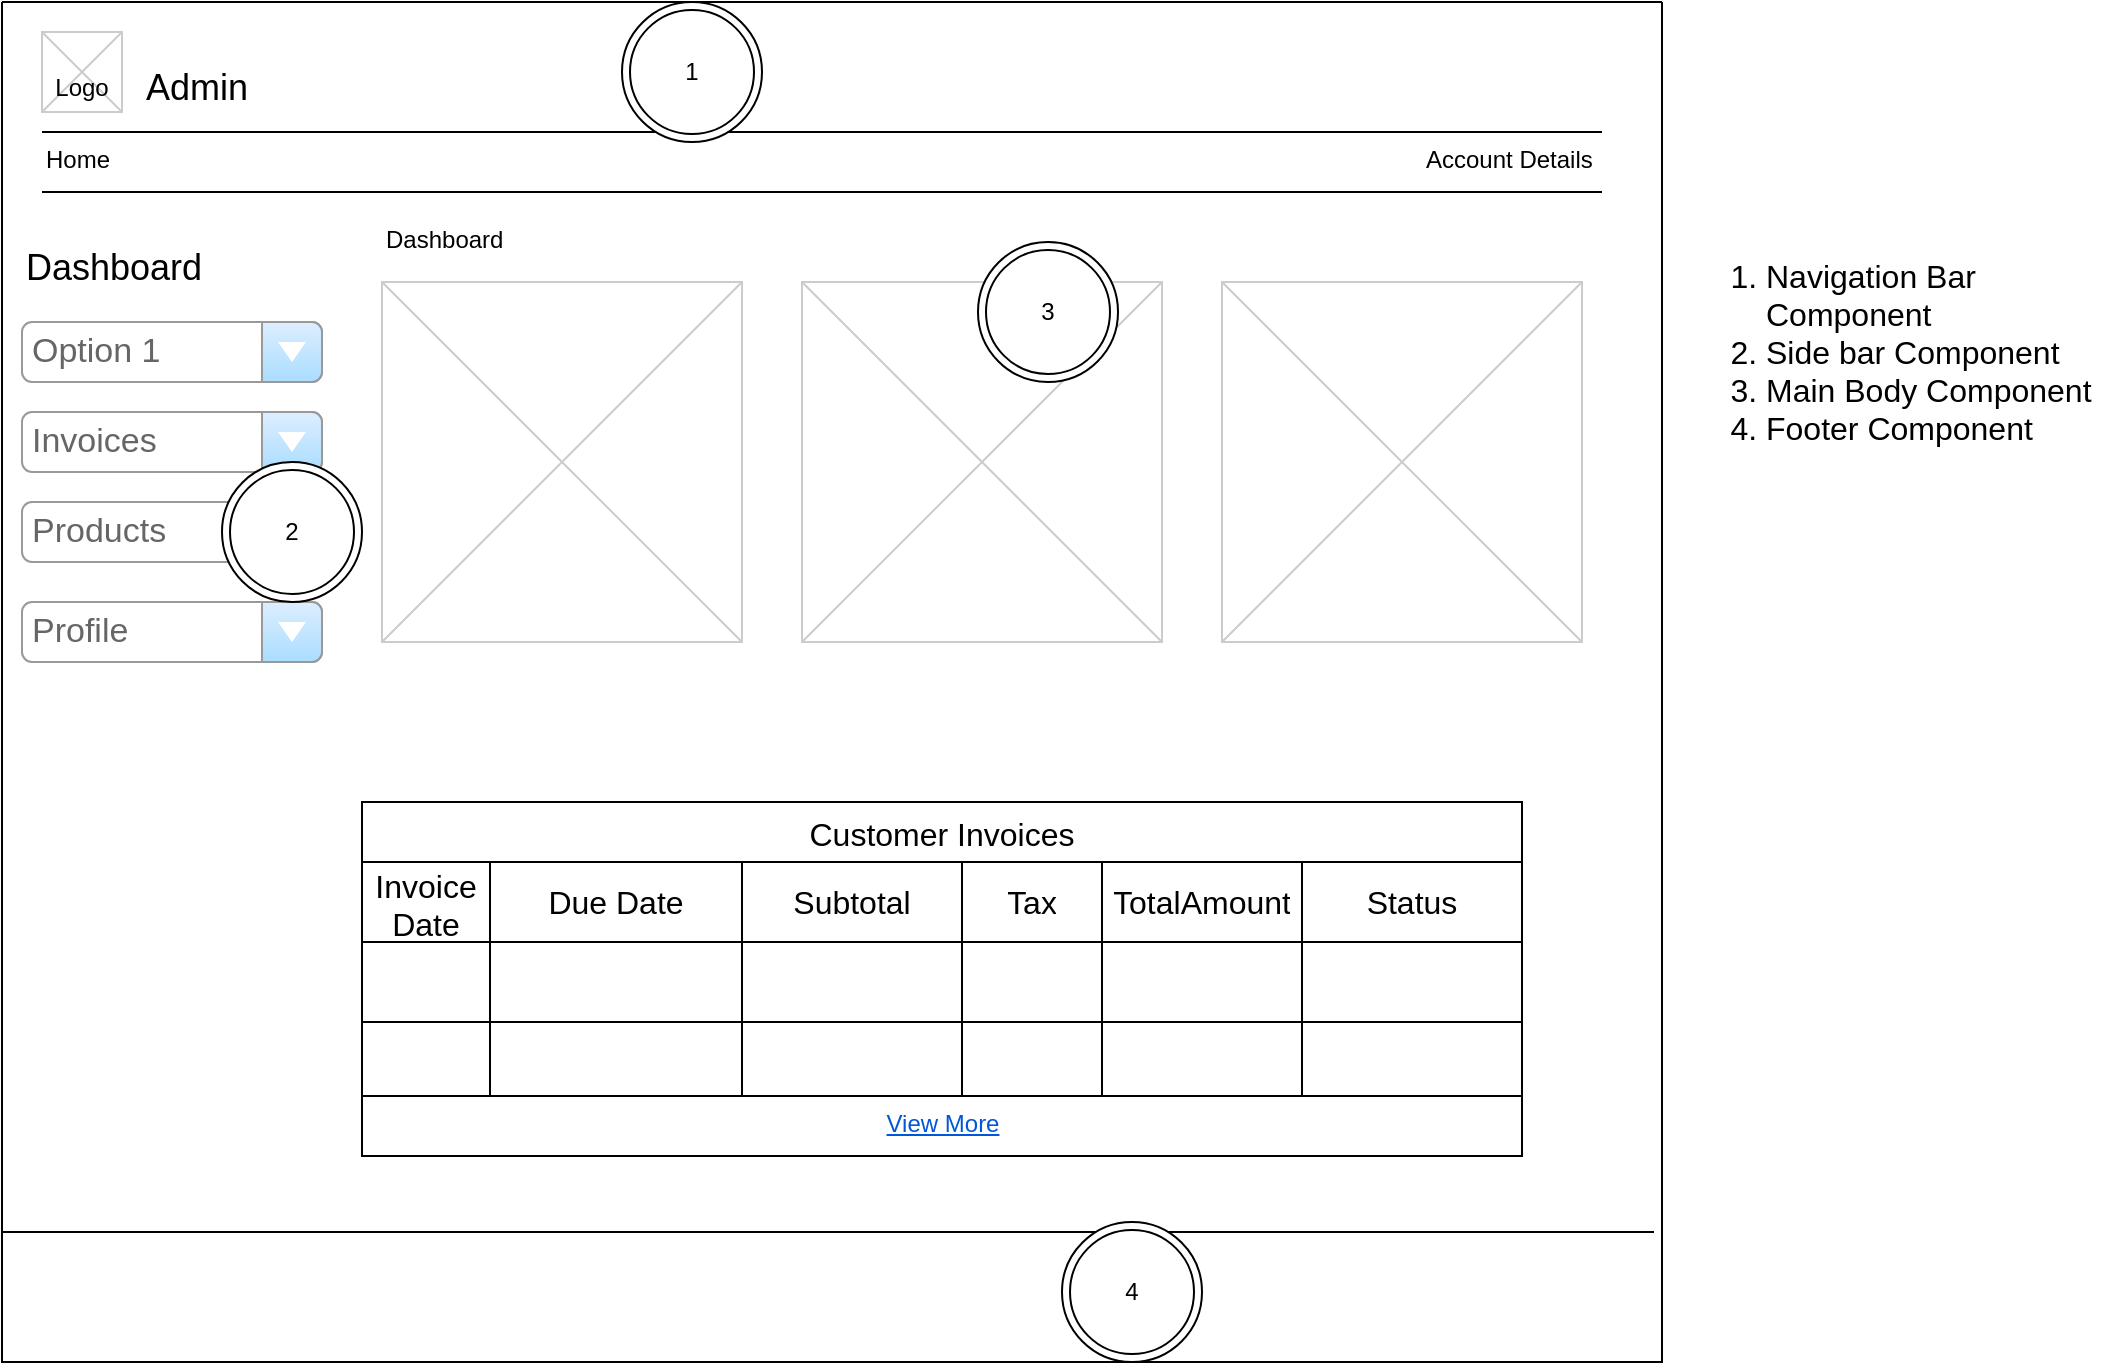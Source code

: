 <mxfile version="24.5.3" type="device">
  <diagram name="Page-1" id="f1b7ffb7-ca1e-a977-7cf5-a751b3c06c05">
    <mxGraphModel dx="1050" dy="557" grid="1" gridSize="10" guides="1" tooltips="1" connect="1" arrows="1" fold="1" page="1" pageScale="1" pageWidth="826" pageHeight="1169" background="none" math="0" shadow="0">
      <root>
        <mxCell id="0" />
        <mxCell id="1" parent="0" />
        <mxCell id="ylPcNcEXOAvtPoZ6D2o4-75" value="" style="swimlane;startSize=0;" parent="1" vertex="1">
          <mxGeometry width="830" height="680" as="geometry" />
        </mxCell>
        <mxCell id="ylPcNcEXOAvtPoZ6D2o4-73" value="" style="line;strokeWidth=1" parent="ylPcNcEXOAvtPoZ6D2o4-75" vertex="1">
          <mxGeometry y="610" width="826" height="10" as="geometry" />
        </mxCell>
        <mxCell id="SU2DJEcVdpv21ts9uff0-31" value="" style="verticalLabelPosition=bottom;verticalAlign=top;strokeWidth=1;shape=mxgraph.mockup.graphics.iconGrid;strokeColor=#CCCCCC;gridSize=1,1;" vertex="1" parent="ylPcNcEXOAvtPoZ6D2o4-75">
          <mxGeometry x="610" y="140" width="180" height="180" as="geometry" />
        </mxCell>
        <mxCell id="SU2DJEcVdpv21ts9uff0-59" value="4" style="ellipse;shape=doubleEllipse;whiteSpace=wrap;html=1;aspect=fixed;" vertex="1" parent="ylPcNcEXOAvtPoZ6D2o4-75">
          <mxGeometry x="530" y="610" width="70" height="70" as="geometry" />
        </mxCell>
        <mxCell id="13" value="" style="verticalLabelPosition=bottom;verticalAlign=top;strokeWidth=1;shape=mxgraph.mockup.graphics.iconGrid;strokeColor=#CCCCCC;gridSize=1,1;" parent="1" vertex="1">
          <mxGeometry x="190" y="140" width="180" height="180" as="geometry" />
        </mxCell>
        <mxCell id="2" value="Admin" style="text;spacingTop=-5;fontSize=18;fontStyle=0" parent="1" vertex="1">
          <mxGeometry x="70" y="30" width="230" height="20" as="geometry" />
        </mxCell>
        <mxCell id="3" value="" style="line;strokeWidth=1" parent="1" vertex="1">
          <mxGeometry x="20" y="60" width="780" height="10" as="geometry" />
        </mxCell>
        <mxCell id="4" value="" style="line;strokeWidth=1" parent="1" vertex="1">
          <mxGeometry x="20" y="90" width="780" height="10" as="geometry" />
        </mxCell>
        <mxCell id="5" value="Home" style="text;spacingTop=-5;" parent="1" vertex="1">
          <mxGeometry x="20" y="70.0" width="30" height="20" as="geometry" />
        </mxCell>
        <mxCell id="8" value="Dashboard" style="text;spacingTop=-5;" parent="1" vertex="1">
          <mxGeometry x="190" y="110" width="150" height="20" as="geometry" />
        </mxCell>
        <mxCell id="11" value="Account Details" style="text;spacingTop=-5;" parent="1" vertex="1">
          <mxGeometry x="710" y="70.0" width="30" height="20" as="geometry" />
        </mxCell>
        <mxCell id="20" value="" style="verticalLabelPosition=bottom;verticalAlign=top;strokeWidth=1;shape=mxgraph.mockup.graphics.iconGrid;strokeColor=#CCCCCC;gridSize=1,1;" parent="1" vertex="1">
          <mxGeometry x="20" y="15" width="40" height="40" as="geometry" />
        </mxCell>
        <mxCell id="21" value="&#xa;Logo" style="text;spacingTop=-5;align=center" parent="1" vertex="1">
          <mxGeometry x="20" y="20" width="40" height="40" as="geometry" />
        </mxCell>
        <mxCell id="ylPcNcEXOAvtPoZ6D2o4-65" value="" style="verticalLabelPosition=bottom;verticalAlign=top;strokeWidth=1;shape=mxgraph.mockup.graphics.iconGrid;strokeColor=#CCCCCC;gridSize=1,1;" parent="1" vertex="1">
          <mxGeometry x="400" y="140" width="180" height="180" as="geometry" />
        </mxCell>
        <mxCell id="ylPcNcEXOAvtPoZ6D2o4-66" value="Option 1" style="strokeWidth=1;shadow=0;dashed=0;align=center;html=1;shape=mxgraph.mockup.forms.comboBox;strokeColor=#999999;fillColor=#ddeeff;align=left;fillColor2=#aaddff;mainText=;fontColor=#666666;fontSize=17;spacingLeft=3;" parent="1" vertex="1">
          <mxGeometry x="10" y="160" width="150" height="30" as="geometry" />
        </mxCell>
        <mxCell id="ylPcNcEXOAvtPoZ6D2o4-67" value="Invoices" style="strokeWidth=1;shadow=0;dashed=0;align=center;html=1;shape=mxgraph.mockup.forms.comboBox;strokeColor=#999999;fillColor=#ddeeff;align=left;fillColor2=#aaddff;mainText=;fontColor=#666666;fontSize=17;spacingLeft=3;" parent="1" vertex="1">
          <mxGeometry x="10" y="205" width="150" height="30" as="geometry" />
        </mxCell>
        <mxCell id="ylPcNcEXOAvtPoZ6D2o4-68" value="Products" style="strokeWidth=1;shadow=0;dashed=0;align=center;html=1;shape=mxgraph.mockup.forms.comboBox;strokeColor=#999999;fillColor=#ddeeff;align=left;fillColor2=#aaddff;mainText=;fontColor=#666666;fontSize=17;spacingLeft=3;" parent="1" vertex="1">
          <mxGeometry x="10" y="250" width="150" height="30" as="geometry" />
        </mxCell>
        <mxCell id="ylPcNcEXOAvtPoZ6D2o4-69" value="Profile" style="strokeWidth=1;shadow=0;dashed=0;align=center;html=1;shape=mxgraph.mockup.forms.comboBox;strokeColor=#999999;fillColor=#ddeeff;align=left;fillColor2=#aaddff;mainText=;fontColor=#666666;fontSize=17;spacingLeft=3;" parent="1" vertex="1">
          <mxGeometry x="10" y="300" width="150" height="30" as="geometry" />
        </mxCell>
        <mxCell id="ylPcNcEXOAvtPoZ6D2o4-70" value="Dashboard" style="text;spacingTop=-5;fontSize=18;fontStyle=0" parent="1" vertex="1">
          <mxGeometry x="10" y="120" width="230" height="20" as="geometry" />
        </mxCell>
        <mxCell id="SU2DJEcVdpv21ts9uff0-32" value="Customer Invoices" style="shape=table;startSize=30;container=1;collapsible=0;childLayout=tableLayout;strokeColor=default;fontSize=16;" vertex="1" parent="1">
          <mxGeometry x="180" y="400" width="580" height="150" as="geometry" />
        </mxCell>
        <mxCell id="SU2DJEcVdpv21ts9uff0-33" value="" style="shape=tableRow;horizontal=0;startSize=0;swimlaneHead=0;swimlaneBody=0;strokeColor=inherit;top=0;left=0;bottom=0;right=0;collapsible=0;dropTarget=0;fillColor=none;points=[[0,0.5],[1,0.5]];portConstraint=eastwest;fontSize=16;" vertex="1" parent="SU2DJEcVdpv21ts9uff0-32">
          <mxGeometry y="30" width="580" height="40" as="geometry" />
        </mxCell>
        <mxCell id="SU2DJEcVdpv21ts9uff0-34" value="Invoice Date" style="shape=partialRectangle;html=1;whiteSpace=wrap;connectable=0;strokeColor=inherit;overflow=hidden;fillColor=none;top=0;left=0;bottom=0;right=0;pointerEvents=1;fontSize=16;" vertex="1" parent="SU2DJEcVdpv21ts9uff0-33">
          <mxGeometry width="64" height="40" as="geometry">
            <mxRectangle width="64" height="40" as="alternateBounds" />
          </mxGeometry>
        </mxCell>
        <mxCell id="SU2DJEcVdpv21ts9uff0-35" value="Due Date" style="shape=partialRectangle;html=1;whiteSpace=wrap;connectable=0;strokeColor=inherit;overflow=hidden;fillColor=none;top=0;left=0;bottom=0;right=0;pointerEvents=1;fontSize=16;" vertex="1" parent="SU2DJEcVdpv21ts9uff0-33">
          <mxGeometry x="64" width="126" height="40" as="geometry">
            <mxRectangle width="126" height="40" as="alternateBounds" />
          </mxGeometry>
        </mxCell>
        <mxCell id="SU2DJEcVdpv21ts9uff0-36" value="Subtotal" style="shape=partialRectangle;html=1;whiteSpace=wrap;connectable=0;strokeColor=inherit;overflow=hidden;fillColor=none;top=0;left=0;bottom=0;right=0;pointerEvents=1;fontSize=16;" vertex="1" parent="SU2DJEcVdpv21ts9uff0-33">
          <mxGeometry x="190" width="110" height="40" as="geometry">
            <mxRectangle width="110" height="40" as="alternateBounds" />
          </mxGeometry>
        </mxCell>
        <mxCell id="SU2DJEcVdpv21ts9uff0-37" value="Tax" style="shape=partialRectangle;html=1;whiteSpace=wrap;connectable=0;strokeColor=inherit;overflow=hidden;fillColor=none;top=0;left=0;bottom=0;right=0;pointerEvents=1;fontSize=16;" vertex="1" parent="SU2DJEcVdpv21ts9uff0-33">
          <mxGeometry x="300" width="70" height="40" as="geometry">
            <mxRectangle width="70" height="40" as="alternateBounds" />
          </mxGeometry>
        </mxCell>
        <mxCell id="SU2DJEcVdpv21ts9uff0-38" value="TotalAmount" style="shape=partialRectangle;html=1;whiteSpace=wrap;connectable=0;strokeColor=inherit;overflow=hidden;fillColor=none;top=0;left=0;bottom=0;right=0;pointerEvents=1;fontSize=16;" vertex="1" parent="SU2DJEcVdpv21ts9uff0-33">
          <mxGeometry x="370" width="100" height="40" as="geometry">
            <mxRectangle width="100" height="40" as="alternateBounds" />
          </mxGeometry>
        </mxCell>
        <mxCell id="SU2DJEcVdpv21ts9uff0-39" value="Status" style="shape=partialRectangle;html=1;whiteSpace=wrap;connectable=0;strokeColor=inherit;overflow=hidden;fillColor=none;top=0;left=0;bottom=0;right=0;pointerEvents=1;fontSize=16;" vertex="1" parent="SU2DJEcVdpv21ts9uff0-33">
          <mxGeometry x="470" width="110" height="40" as="geometry">
            <mxRectangle width="110" height="40" as="alternateBounds" />
          </mxGeometry>
        </mxCell>
        <mxCell id="SU2DJEcVdpv21ts9uff0-40" value="" style="shape=tableRow;horizontal=0;startSize=0;swimlaneHead=0;swimlaneBody=0;strokeColor=inherit;top=0;left=0;bottom=0;right=0;collapsible=0;dropTarget=0;fillColor=none;points=[[0,0.5],[1,0.5]];portConstraint=eastwest;fontSize=16;" vertex="1" parent="SU2DJEcVdpv21ts9uff0-32">
          <mxGeometry y="70" width="580" height="40" as="geometry" />
        </mxCell>
        <mxCell id="SU2DJEcVdpv21ts9uff0-41" value="" style="shape=partialRectangle;html=1;whiteSpace=wrap;connectable=0;strokeColor=inherit;overflow=hidden;fillColor=none;top=0;left=0;bottom=0;right=0;pointerEvents=1;fontSize=16;" vertex="1" parent="SU2DJEcVdpv21ts9uff0-40">
          <mxGeometry width="64" height="40" as="geometry">
            <mxRectangle width="64" height="40" as="alternateBounds" />
          </mxGeometry>
        </mxCell>
        <mxCell id="SU2DJEcVdpv21ts9uff0-42" value="" style="shape=partialRectangle;html=1;whiteSpace=wrap;connectable=0;strokeColor=inherit;overflow=hidden;fillColor=none;top=0;left=0;bottom=0;right=0;pointerEvents=1;fontSize=16;" vertex="1" parent="SU2DJEcVdpv21ts9uff0-40">
          <mxGeometry x="64" width="126" height="40" as="geometry">
            <mxRectangle width="126" height="40" as="alternateBounds" />
          </mxGeometry>
        </mxCell>
        <mxCell id="SU2DJEcVdpv21ts9uff0-43" value="" style="shape=partialRectangle;html=1;whiteSpace=wrap;connectable=0;strokeColor=inherit;overflow=hidden;fillColor=none;top=0;left=0;bottom=0;right=0;pointerEvents=1;fontSize=16;" vertex="1" parent="SU2DJEcVdpv21ts9uff0-40">
          <mxGeometry x="190" width="110" height="40" as="geometry">
            <mxRectangle width="110" height="40" as="alternateBounds" />
          </mxGeometry>
        </mxCell>
        <mxCell id="SU2DJEcVdpv21ts9uff0-44" style="shape=partialRectangle;html=1;whiteSpace=wrap;connectable=0;strokeColor=inherit;overflow=hidden;fillColor=none;top=0;left=0;bottom=0;right=0;pointerEvents=1;fontSize=16;" vertex="1" parent="SU2DJEcVdpv21ts9uff0-40">
          <mxGeometry x="300" width="70" height="40" as="geometry">
            <mxRectangle width="70" height="40" as="alternateBounds" />
          </mxGeometry>
        </mxCell>
        <mxCell id="SU2DJEcVdpv21ts9uff0-45" style="shape=partialRectangle;html=1;whiteSpace=wrap;connectable=0;strokeColor=inherit;overflow=hidden;fillColor=none;top=0;left=0;bottom=0;right=0;pointerEvents=1;fontSize=16;" vertex="1" parent="SU2DJEcVdpv21ts9uff0-40">
          <mxGeometry x="370" width="100" height="40" as="geometry">
            <mxRectangle width="100" height="40" as="alternateBounds" />
          </mxGeometry>
        </mxCell>
        <mxCell id="SU2DJEcVdpv21ts9uff0-46" style="shape=partialRectangle;html=1;whiteSpace=wrap;connectable=0;strokeColor=inherit;overflow=hidden;fillColor=none;top=0;left=0;bottom=0;right=0;pointerEvents=1;fontSize=16;" vertex="1" parent="SU2DJEcVdpv21ts9uff0-40">
          <mxGeometry x="470" width="110" height="40" as="geometry">
            <mxRectangle width="110" height="40" as="alternateBounds" />
          </mxGeometry>
        </mxCell>
        <mxCell id="SU2DJEcVdpv21ts9uff0-47" value="" style="shape=tableRow;horizontal=0;startSize=0;swimlaneHead=0;swimlaneBody=0;strokeColor=inherit;top=0;left=0;bottom=0;right=0;collapsible=0;dropTarget=0;fillColor=none;points=[[0,0.5],[1,0.5]];portConstraint=eastwest;fontSize=16;" vertex="1" parent="SU2DJEcVdpv21ts9uff0-32">
          <mxGeometry y="110" width="580" height="40" as="geometry" />
        </mxCell>
        <mxCell id="SU2DJEcVdpv21ts9uff0-48" value="" style="shape=partialRectangle;html=1;whiteSpace=wrap;connectable=0;strokeColor=inherit;overflow=hidden;fillColor=none;top=0;left=0;bottom=0;right=0;pointerEvents=1;fontSize=16;" vertex="1" parent="SU2DJEcVdpv21ts9uff0-47">
          <mxGeometry width="64" height="40" as="geometry">
            <mxRectangle width="64" height="40" as="alternateBounds" />
          </mxGeometry>
        </mxCell>
        <mxCell id="SU2DJEcVdpv21ts9uff0-49" value="" style="shape=partialRectangle;html=1;whiteSpace=wrap;connectable=0;strokeColor=inherit;overflow=hidden;fillColor=none;top=0;left=0;bottom=0;right=0;pointerEvents=1;fontSize=16;" vertex="1" parent="SU2DJEcVdpv21ts9uff0-47">
          <mxGeometry x="64" width="126" height="40" as="geometry">
            <mxRectangle width="126" height="40" as="alternateBounds" />
          </mxGeometry>
        </mxCell>
        <mxCell id="SU2DJEcVdpv21ts9uff0-50" value="" style="shape=partialRectangle;html=1;whiteSpace=wrap;connectable=0;strokeColor=inherit;overflow=hidden;fillColor=none;top=0;left=0;bottom=0;right=0;pointerEvents=1;fontSize=16;" vertex="1" parent="SU2DJEcVdpv21ts9uff0-47">
          <mxGeometry x="190" width="110" height="40" as="geometry">
            <mxRectangle width="110" height="40" as="alternateBounds" />
          </mxGeometry>
        </mxCell>
        <mxCell id="SU2DJEcVdpv21ts9uff0-51" style="shape=partialRectangle;html=1;whiteSpace=wrap;connectable=0;strokeColor=inherit;overflow=hidden;fillColor=none;top=0;left=0;bottom=0;right=0;pointerEvents=1;fontSize=16;" vertex="1" parent="SU2DJEcVdpv21ts9uff0-47">
          <mxGeometry x="300" width="70" height="40" as="geometry">
            <mxRectangle width="70" height="40" as="alternateBounds" />
          </mxGeometry>
        </mxCell>
        <mxCell id="SU2DJEcVdpv21ts9uff0-52" style="shape=partialRectangle;html=1;whiteSpace=wrap;connectable=0;strokeColor=inherit;overflow=hidden;fillColor=none;top=0;left=0;bottom=0;right=0;pointerEvents=1;fontSize=16;" vertex="1" parent="SU2DJEcVdpv21ts9uff0-47">
          <mxGeometry x="370" width="100" height="40" as="geometry">
            <mxRectangle width="100" height="40" as="alternateBounds" />
          </mxGeometry>
        </mxCell>
        <mxCell id="SU2DJEcVdpv21ts9uff0-53" style="shape=partialRectangle;html=1;whiteSpace=wrap;connectable=0;strokeColor=inherit;overflow=hidden;fillColor=none;top=0;left=0;bottom=0;right=0;pointerEvents=1;fontSize=16;" vertex="1" parent="SU2DJEcVdpv21ts9uff0-47">
          <mxGeometry x="470" width="110" height="40" as="geometry">
            <mxRectangle width="110" height="40" as="alternateBounds" />
          </mxGeometry>
        </mxCell>
        <mxCell id="SU2DJEcVdpv21ts9uff0-54" value="" style="rounded=0;whiteSpace=wrap;html=1;" vertex="1" parent="1">
          <mxGeometry x="180" y="547" width="580" height="30" as="geometry" />
        </mxCell>
        <mxCell id="SU2DJEcVdpv21ts9uff0-55" value="View More" style="fillColor=none;strokeColor=none;html=1;fontColor=#0057D8;align=center;verticalAlign=middle;fontStyle=4;fontSize=12" vertex="1" parent="1">
          <mxGeometry x="427" y="544" width="86" height="33" as="geometry" />
        </mxCell>
        <mxCell id="SU2DJEcVdpv21ts9uff0-56" value="2" style="ellipse;shape=doubleEllipse;whiteSpace=wrap;html=1;aspect=fixed;" vertex="1" parent="1">
          <mxGeometry x="110" y="230" width="70" height="70" as="geometry" />
        </mxCell>
        <mxCell id="SU2DJEcVdpv21ts9uff0-57" value="1" style="ellipse;shape=doubleEllipse;whiteSpace=wrap;html=1;aspect=fixed;" vertex="1" parent="1">
          <mxGeometry x="310" width="70" height="70" as="geometry" />
        </mxCell>
        <mxCell id="SU2DJEcVdpv21ts9uff0-58" value="3" style="ellipse;shape=doubleEllipse;whiteSpace=wrap;html=1;aspect=fixed;" vertex="1" parent="1">
          <mxGeometry x="488" y="120" width="70" height="70" as="geometry" />
        </mxCell>
        <mxCell id="SU2DJEcVdpv21ts9uff0-60" value="&lt;ol style=&quot;font-size: 16px;&quot;&gt;&lt;li style=&quot;font-size: 16px;&quot;&gt;Navigation Bar Component&lt;/li&gt;&lt;li style=&quot;font-size: 16px;&quot;&gt;Side bar Component&lt;/li&gt;&lt;li style=&quot;font-size: 16px;&quot;&gt;Main Body Component&lt;/li&gt;&lt;li style=&quot;font-size: 16px;&quot;&gt;Footer Component&lt;/li&gt;&lt;/ol&gt;" style="text;strokeColor=none;fillColor=none;html=1;whiteSpace=wrap;verticalAlign=middle;overflow=hidden;fontSize=16;" vertex="1" parent="1">
          <mxGeometry x="840" y="95" width="220" height="160" as="geometry" />
        </mxCell>
      </root>
    </mxGraphModel>
  </diagram>
</mxfile>
